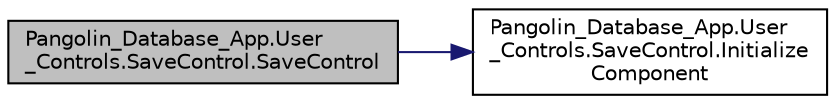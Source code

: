 digraph "Pangolin_Database_App.User_Controls.SaveControl.SaveControl"
{
 // LATEX_PDF_SIZE
  edge [fontname="Helvetica",fontsize="10",labelfontname="Helvetica",labelfontsize="10"];
  node [fontname="Helvetica",fontsize="10",shape=record];
  rankdir="LR";
  Node1 [label="Pangolin_Database_App.User\l_Controls.SaveControl.SaveControl",height=0.2,width=0.4,color="black", fillcolor="grey75", style="filled", fontcolor="black",tooltip=" "];
  Node1 -> Node2 [color="midnightblue",fontsize="10",style="solid",fontname="Helvetica"];
  Node2 [label="Pangolin_Database_App.User\l_Controls.SaveControl.Initialize\lComponent",height=0.2,width=0.4,color="black", fillcolor="white", style="filled",URL="$class_pangolin___database___app_1_1_user___controls_1_1_save_control.html#a633be2c3e89d807c70734a7b4e6339bb",tooltip="InitializeComponent"];
}
